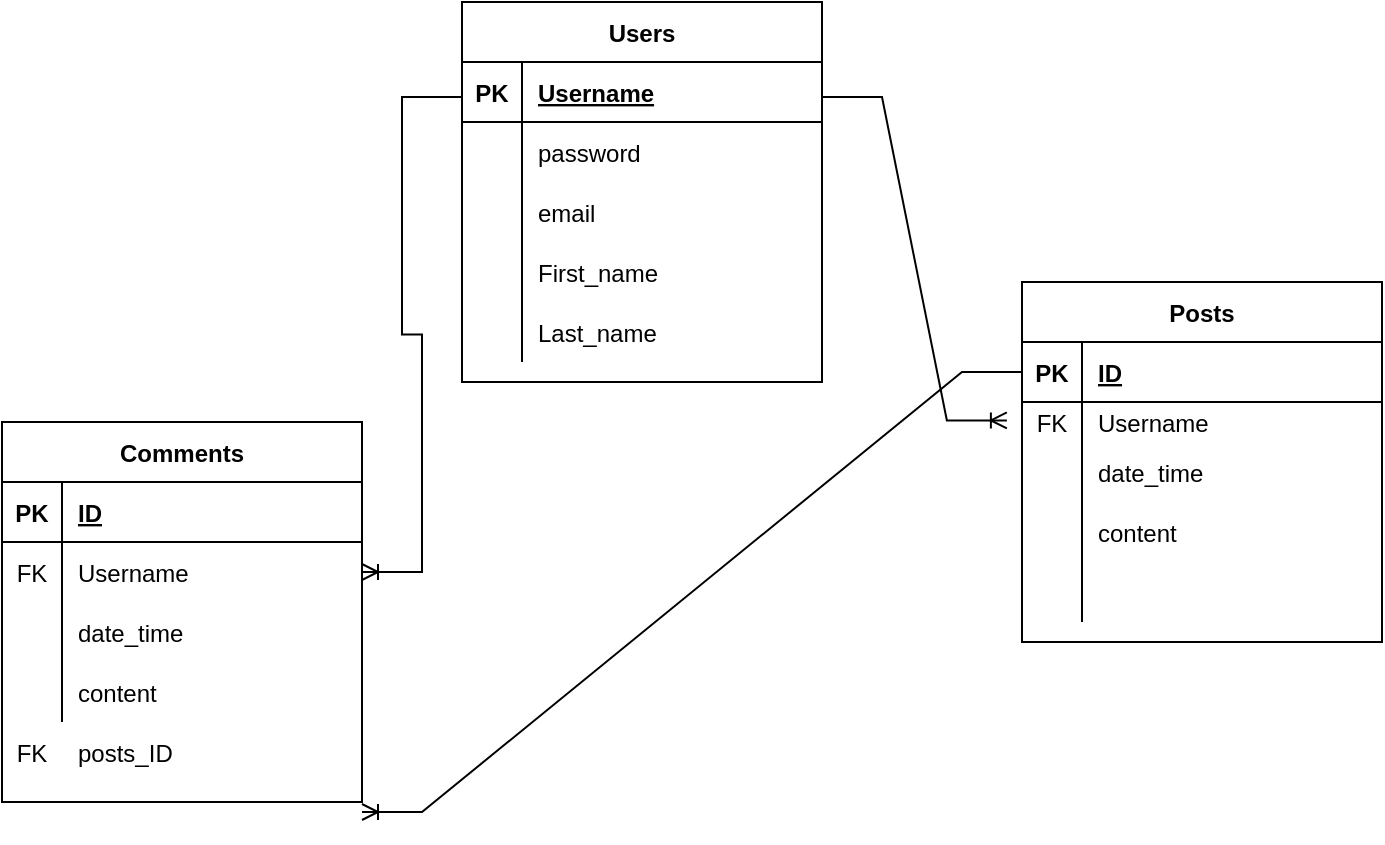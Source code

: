 <mxfile version="16.5.3" type="device"><diagram id="00EfmwWc_j7ZYxT2Zb5b" name="Page-1"><mxGraphModel dx="1038" dy="538" grid="1" gridSize="10" guides="1" tooltips="1" connect="1" arrows="1" fold="1" page="1" pageScale="1" pageWidth="827" pageHeight="1169" math="0" shadow="0"><root><mxCell id="0"/><mxCell id="1" parent="0"/><mxCell id="Qt8jHsY4K1_9zJ93gNZ9-1" value="Users" style="shape=table;startSize=30;container=1;collapsible=1;childLayout=tableLayout;fixedRows=1;rowLines=0;fontStyle=1;align=center;resizeLast=1;" vertex="1" parent="1"><mxGeometry x="280" y="40" width="180" height="190" as="geometry"/></mxCell><mxCell id="Qt8jHsY4K1_9zJ93gNZ9-2" value="" style="shape=tableRow;horizontal=0;startSize=0;swimlaneHead=0;swimlaneBody=0;fillColor=none;collapsible=0;dropTarget=0;points=[[0,0.5],[1,0.5]];portConstraint=eastwest;top=0;left=0;right=0;bottom=1;" vertex="1" parent="Qt8jHsY4K1_9zJ93gNZ9-1"><mxGeometry y="30" width="180" height="30" as="geometry"/></mxCell><mxCell id="Qt8jHsY4K1_9zJ93gNZ9-3" value="PK" style="shape=partialRectangle;connectable=0;fillColor=none;top=0;left=0;bottom=0;right=0;fontStyle=1;overflow=hidden;" vertex="1" parent="Qt8jHsY4K1_9zJ93gNZ9-2"><mxGeometry width="30" height="30" as="geometry"><mxRectangle width="30" height="30" as="alternateBounds"/></mxGeometry></mxCell><mxCell id="Qt8jHsY4K1_9zJ93gNZ9-4" value="Username" style="shape=partialRectangle;connectable=0;fillColor=none;top=0;left=0;bottom=0;right=0;align=left;spacingLeft=6;fontStyle=5;overflow=hidden;" vertex="1" parent="Qt8jHsY4K1_9zJ93gNZ9-2"><mxGeometry x="30" width="150" height="30" as="geometry"><mxRectangle width="150" height="30" as="alternateBounds"/></mxGeometry></mxCell><mxCell id="Qt8jHsY4K1_9zJ93gNZ9-5" value="" style="shape=tableRow;horizontal=0;startSize=0;swimlaneHead=0;swimlaneBody=0;fillColor=none;collapsible=0;dropTarget=0;points=[[0,0.5],[1,0.5]];portConstraint=eastwest;top=0;left=0;right=0;bottom=0;" vertex="1" parent="Qt8jHsY4K1_9zJ93gNZ9-1"><mxGeometry y="60" width="180" height="30" as="geometry"/></mxCell><mxCell id="Qt8jHsY4K1_9zJ93gNZ9-6" value="" style="shape=partialRectangle;connectable=0;fillColor=none;top=0;left=0;bottom=0;right=0;editable=1;overflow=hidden;" vertex="1" parent="Qt8jHsY4K1_9zJ93gNZ9-5"><mxGeometry width="30" height="30" as="geometry"><mxRectangle width="30" height="30" as="alternateBounds"/></mxGeometry></mxCell><mxCell id="Qt8jHsY4K1_9zJ93gNZ9-7" value="password" style="shape=partialRectangle;connectable=0;fillColor=none;top=0;left=0;bottom=0;right=0;align=left;spacingLeft=6;overflow=hidden;" vertex="1" parent="Qt8jHsY4K1_9zJ93gNZ9-5"><mxGeometry x="30" width="150" height="30" as="geometry"><mxRectangle width="150" height="30" as="alternateBounds"/></mxGeometry></mxCell><mxCell id="Qt8jHsY4K1_9zJ93gNZ9-8" value="" style="shape=tableRow;horizontal=0;startSize=0;swimlaneHead=0;swimlaneBody=0;fillColor=none;collapsible=0;dropTarget=0;points=[[0,0.5],[1,0.5]];portConstraint=eastwest;top=0;left=0;right=0;bottom=0;" vertex="1" parent="Qt8jHsY4K1_9zJ93gNZ9-1"><mxGeometry y="90" width="180" height="30" as="geometry"/></mxCell><mxCell id="Qt8jHsY4K1_9zJ93gNZ9-9" value="" style="shape=partialRectangle;connectable=0;fillColor=none;top=0;left=0;bottom=0;right=0;editable=1;overflow=hidden;" vertex="1" parent="Qt8jHsY4K1_9zJ93gNZ9-8"><mxGeometry width="30" height="30" as="geometry"><mxRectangle width="30" height="30" as="alternateBounds"/></mxGeometry></mxCell><mxCell id="Qt8jHsY4K1_9zJ93gNZ9-10" value="email" style="shape=partialRectangle;connectable=0;fillColor=none;top=0;left=0;bottom=0;right=0;align=left;spacingLeft=6;overflow=hidden;" vertex="1" parent="Qt8jHsY4K1_9zJ93gNZ9-8"><mxGeometry x="30" width="150" height="30" as="geometry"><mxRectangle width="150" height="30" as="alternateBounds"/></mxGeometry></mxCell><mxCell id="Qt8jHsY4K1_9zJ93gNZ9-11" value="" style="shape=tableRow;horizontal=0;startSize=0;swimlaneHead=0;swimlaneBody=0;fillColor=none;collapsible=0;dropTarget=0;points=[[0,0.5],[1,0.5]];portConstraint=eastwest;top=0;left=0;right=0;bottom=0;" vertex="1" parent="Qt8jHsY4K1_9zJ93gNZ9-1"><mxGeometry y="120" width="180" height="30" as="geometry"/></mxCell><mxCell id="Qt8jHsY4K1_9zJ93gNZ9-12" value="" style="shape=partialRectangle;connectable=0;fillColor=none;top=0;left=0;bottom=0;right=0;editable=1;overflow=hidden;" vertex="1" parent="Qt8jHsY4K1_9zJ93gNZ9-11"><mxGeometry width="30" height="30" as="geometry"><mxRectangle width="30" height="30" as="alternateBounds"/></mxGeometry></mxCell><mxCell id="Qt8jHsY4K1_9zJ93gNZ9-13" value="First_name" style="shape=partialRectangle;connectable=0;fillColor=none;top=0;left=0;bottom=0;right=0;align=left;spacingLeft=6;overflow=hidden;" vertex="1" parent="Qt8jHsY4K1_9zJ93gNZ9-11"><mxGeometry x="30" width="150" height="30" as="geometry"><mxRectangle width="150" height="30" as="alternateBounds"/></mxGeometry></mxCell><mxCell id="Qt8jHsY4K1_9zJ93gNZ9-44" value="" style="shape=tableRow;horizontal=0;startSize=0;swimlaneHead=0;swimlaneBody=0;fillColor=none;collapsible=0;dropTarget=0;points=[[0,0.5],[1,0.5]];portConstraint=eastwest;top=0;left=0;right=0;bottom=0;" vertex="1" parent="Qt8jHsY4K1_9zJ93gNZ9-1"><mxGeometry y="150" width="180" height="30" as="geometry"/></mxCell><mxCell id="Qt8jHsY4K1_9zJ93gNZ9-45" value="" style="shape=partialRectangle;connectable=0;fillColor=none;top=0;left=0;bottom=0;right=0;editable=1;overflow=hidden;" vertex="1" parent="Qt8jHsY4K1_9zJ93gNZ9-44"><mxGeometry width="30" height="30" as="geometry"><mxRectangle width="30" height="30" as="alternateBounds"/></mxGeometry></mxCell><mxCell id="Qt8jHsY4K1_9zJ93gNZ9-46" value="Last_name" style="shape=partialRectangle;connectable=0;fillColor=none;top=0;left=0;bottom=0;right=0;align=left;spacingLeft=6;overflow=hidden;" vertex="1" parent="Qt8jHsY4K1_9zJ93gNZ9-44"><mxGeometry x="30" width="150" height="30" as="geometry"><mxRectangle width="150" height="30" as="alternateBounds"/></mxGeometry></mxCell><mxCell id="Qt8jHsY4K1_9zJ93gNZ9-14" value="Posts" style="shape=table;startSize=30;container=1;collapsible=1;childLayout=tableLayout;fixedRows=1;rowLines=0;fontStyle=1;align=center;resizeLast=1;" vertex="1" parent="1"><mxGeometry x="560" y="180" width="180" height="180" as="geometry"/></mxCell><mxCell id="Qt8jHsY4K1_9zJ93gNZ9-15" value="" style="shape=tableRow;horizontal=0;startSize=0;swimlaneHead=0;swimlaneBody=0;fillColor=none;collapsible=0;dropTarget=0;points=[[0,0.5],[1,0.5]];portConstraint=eastwest;top=0;left=0;right=0;bottom=1;" vertex="1" parent="Qt8jHsY4K1_9zJ93gNZ9-14"><mxGeometry y="30" width="180" height="30" as="geometry"/></mxCell><mxCell id="Qt8jHsY4K1_9zJ93gNZ9-16" value="PK" style="shape=partialRectangle;connectable=0;fillColor=none;top=0;left=0;bottom=0;right=0;fontStyle=1;overflow=hidden;" vertex="1" parent="Qt8jHsY4K1_9zJ93gNZ9-15"><mxGeometry width="30" height="30" as="geometry"><mxRectangle width="30" height="30" as="alternateBounds"/></mxGeometry></mxCell><mxCell id="Qt8jHsY4K1_9zJ93gNZ9-17" value="ID" style="shape=partialRectangle;connectable=0;fillColor=none;top=0;left=0;bottom=0;right=0;align=left;spacingLeft=6;fontStyle=5;overflow=hidden;" vertex="1" parent="Qt8jHsY4K1_9zJ93gNZ9-15"><mxGeometry x="30" width="150" height="30" as="geometry"><mxRectangle width="150" height="30" as="alternateBounds"/></mxGeometry></mxCell><mxCell id="Qt8jHsY4K1_9zJ93gNZ9-63" value="" style="shape=tableRow;horizontal=0;startSize=0;swimlaneHead=0;swimlaneBody=0;fillColor=none;collapsible=0;dropTarget=0;points=[[0,0.5],[1,0.5]];portConstraint=eastwest;top=0;left=0;right=0;bottom=0;" vertex="1" parent="Qt8jHsY4K1_9zJ93gNZ9-14"><mxGeometry y="60" width="180" height="20" as="geometry"/></mxCell><mxCell id="Qt8jHsY4K1_9zJ93gNZ9-64" value="FK" style="shape=partialRectangle;connectable=0;fillColor=none;top=0;left=0;bottom=0;right=0;fontStyle=0;overflow=hidden;" vertex="1" parent="Qt8jHsY4K1_9zJ93gNZ9-63"><mxGeometry width="30" height="20" as="geometry"><mxRectangle width="30" height="20" as="alternateBounds"/></mxGeometry></mxCell><mxCell id="Qt8jHsY4K1_9zJ93gNZ9-65" value="Username" style="shape=partialRectangle;connectable=0;fillColor=none;top=0;left=0;bottom=0;right=0;align=left;spacingLeft=6;fontStyle=0;overflow=hidden;" vertex="1" parent="Qt8jHsY4K1_9zJ93gNZ9-63"><mxGeometry x="30" width="150" height="20" as="geometry"><mxRectangle width="150" height="20" as="alternateBounds"/></mxGeometry></mxCell><mxCell id="Qt8jHsY4K1_9zJ93gNZ9-66" value="" style="shape=tableRow;horizontal=0;startSize=0;swimlaneHead=0;swimlaneBody=0;fillColor=none;collapsible=0;dropTarget=0;points=[[0,0.5],[1,0.5]];portConstraint=eastwest;top=0;left=0;right=0;bottom=0;" vertex="1" parent="Qt8jHsY4K1_9zJ93gNZ9-14"><mxGeometry y="80" width="180" height="30" as="geometry"/></mxCell><mxCell id="Qt8jHsY4K1_9zJ93gNZ9-67" value="" style="shape=partialRectangle;connectable=0;fillColor=none;top=0;left=0;bottom=0;right=0;editable=1;overflow=hidden;" vertex="1" parent="Qt8jHsY4K1_9zJ93gNZ9-66"><mxGeometry width="30" height="30" as="geometry"><mxRectangle width="30" height="30" as="alternateBounds"/></mxGeometry></mxCell><mxCell id="Qt8jHsY4K1_9zJ93gNZ9-68" value="date_time" style="shape=partialRectangle;connectable=0;fillColor=none;top=0;left=0;bottom=0;right=0;align=left;spacingLeft=6;overflow=hidden;" vertex="1" parent="Qt8jHsY4K1_9zJ93gNZ9-66"><mxGeometry x="30" width="150" height="30" as="geometry"><mxRectangle width="150" height="30" as="alternateBounds"/></mxGeometry></mxCell><mxCell id="Qt8jHsY4K1_9zJ93gNZ9-21" value="" style="shape=tableRow;horizontal=0;startSize=0;swimlaneHead=0;swimlaneBody=0;fillColor=none;collapsible=0;dropTarget=0;points=[[0,0.5],[1,0.5]];portConstraint=eastwest;top=0;left=0;right=0;bottom=0;" vertex="1" parent="Qt8jHsY4K1_9zJ93gNZ9-14"><mxGeometry y="110" width="180" height="30" as="geometry"/></mxCell><mxCell id="Qt8jHsY4K1_9zJ93gNZ9-22" value="" style="shape=partialRectangle;connectable=0;fillColor=none;top=0;left=0;bottom=0;right=0;editable=1;overflow=hidden;" vertex="1" parent="Qt8jHsY4K1_9zJ93gNZ9-21"><mxGeometry width="30" height="30" as="geometry"><mxRectangle width="30" height="30" as="alternateBounds"/></mxGeometry></mxCell><mxCell id="Qt8jHsY4K1_9zJ93gNZ9-23" value="content" style="shape=partialRectangle;connectable=0;fillColor=none;top=0;left=0;bottom=0;right=0;align=left;spacingLeft=6;overflow=hidden;" vertex="1" parent="Qt8jHsY4K1_9zJ93gNZ9-21"><mxGeometry x="30" width="150" height="30" as="geometry"><mxRectangle width="150" height="30" as="alternateBounds"/></mxGeometry></mxCell><mxCell id="Qt8jHsY4K1_9zJ93gNZ9-24" value="" style="shape=tableRow;horizontal=0;startSize=0;swimlaneHead=0;swimlaneBody=0;fillColor=none;collapsible=0;dropTarget=0;points=[[0,0.5],[1,0.5]];portConstraint=eastwest;top=0;left=0;right=0;bottom=0;" vertex="1" parent="Qt8jHsY4K1_9zJ93gNZ9-14"><mxGeometry y="140" width="180" height="30" as="geometry"/></mxCell><mxCell id="Qt8jHsY4K1_9zJ93gNZ9-25" value="" style="shape=partialRectangle;connectable=0;fillColor=none;top=0;left=0;bottom=0;right=0;editable=1;overflow=hidden;" vertex="1" parent="Qt8jHsY4K1_9zJ93gNZ9-24"><mxGeometry width="30" height="30" as="geometry"><mxRectangle width="30" height="30" as="alternateBounds"/></mxGeometry></mxCell><mxCell id="Qt8jHsY4K1_9zJ93gNZ9-26" value="" style="shape=partialRectangle;connectable=0;fillColor=none;top=0;left=0;bottom=0;right=0;align=left;spacingLeft=6;overflow=hidden;" vertex="1" parent="Qt8jHsY4K1_9zJ93gNZ9-24"><mxGeometry x="30" width="150" height="30" as="geometry"><mxRectangle width="150" height="30" as="alternateBounds"/></mxGeometry></mxCell><mxCell id="Qt8jHsY4K1_9zJ93gNZ9-27" value="Comments" style="shape=table;startSize=30;container=1;collapsible=1;childLayout=tableLayout;fixedRows=1;rowLines=0;fontStyle=1;align=center;resizeLast=1;" vertex="1" parent="1"><mxGeometry x="50" y="250" width="180" height="190" as="geometry"/></mxCell><mxCell id="Qt8jHsY4K1_9zJ93gNZ9-28" value="" style="shape=tableRow;horizontal=0;startSize=0;swimlaneHead=0;swimlaneBody=0;fillColor=none;collapsible=0;dropTarget=0;points=[[0,0.5],[1,0.5]];portConstraint=eastwest;top=0;left=0;right=0;bottom=1;" vertex="1" parent="Qt8jHsY4K1_9zJ93gNZ9-27"><mxGeometry y="30" width="180" height="30" as="geometry"/></mxCell><mxCell id="Qt8jHsY4K1_9zJ93gNZ9-29" value="PK" style="shape=partialRectangle;connectable=0;fillColor=none;top=0;left=0;bottom=0;right=0;fontStyle=1;overflow=hidden;" vertex="1" parent="Qt8jHsY4K1_9zJ93gNZ9-28"><mxGeometry width="30" height="30" as="geometry"><mxRectangle width="30" height="30" as="alternateBounds"/></mxGeometry></mxCell><mxCell id="Qt8jHsY4K1_9zJ93gNZ9-30" value="ID" style="shape=partialRectangle;connectable=0;fillColor=none;top=0;left=0;bottom=0;right=0;align=left;spacingLeft=6;fontStyle=5;overflow=hidden;" vertex="1" parent="Qt8jHsY4K1_9zJ93gNZ9-28"><mxGeometry x="30" width="150" height="30" as="geometry"><mxRectangle width="150" height="30" as="alternateBounds"/></mxGeometry></mxCell><mxCell id="Qt8jHsY4K1_9zJ93gNZ9-50" value="" style="shape=tableRow;horizontal=0;startSize=0;swimlaneHead=0;swimlaneBody=0;fillColor=none;collapsible=0;dropTarget=0;points=[[0,0.5],[1,0.5]];portConstraint=eastwest;top=0;left=0;right=0;bottom=0;" vertex="1" parent="Qt8jHsY4K1_9zJ93gNZ9-27"><mxGeometry y="60" width="180" height="30" as="geometry"/></mxCell><mxCell id="Qt8jHsY4K1_9zJ93gNZ9-51" value="FK" style="shape=partialRectangle;connectable=0;fillColor=none;top=0;left=0;bottom=0;right=0;fontStyle=0;overflow=hidden;" vertex="1" parent="Qt8jHsY4K1_9zJ93gNZ9-50"><mxGeometry width="30" height="30" as="geometry"><mxRectangle width="30" height="30" as="alternateBounds"/></mxGeometry></mxCell><mxCell id="Qt8jHsY4K1_9zJ93gNZ9-52" value="Username" style="shape=partialRectangle;connectable=0;fillColor=none;top=0;left=0;bottom=0;right=0;align=left;spacingLeft=6;fontStyle=0;overflow=hidden;" vertex="1" parent="Qt8jHsY4K1_9zJ93gNZ9-50"><mxGeometry x="30" width="150" height="30" as="geometry"><mxRectangle width="150" height="30" as="alternateBounds"/></mxGeometry></mxCell><mxCell id="Qt8jHsY4K1_9zJ93gNZ9-69" value="" style="shape=tableRow;horizontal=0;startSize=0;swimlaneHead=0;swimlaneBody=0;fillColor=none;collapsible=0;dropTarget=0;points=[[0,0.5],[1,0.5]];portConstraint=eastwest;top=0;left=0;right=0;bottom=0;" vertex="1" parent="Qt8jHsY4K1_9zJ93gNZ9-27"><mxGeometry y="90" width="180" height="30" as="geometry"/></mxCell><mxCell id="Qt8jHsY4K1_9zJ93gNZ9-70" value="" style="shape=partialRectangle;connectable=0;fillColor=none;top=0;left=0;bottom=0;right=0;editable=1;overflow=hidden;" vertex="1" parent="Qt8jHsY4K1_9zJ93gNZ9-69"><mxGeometry width="30" height="30" as="geometry"><mxRectangle width="30" height="30" as="alternateBounds"/></mxGeometry></mxCell><mxCell id="Qt8jHsY4K1_9zJ93gNZ9-71" value="date_time" style="shape=partialRectangle;connectable=0;fillColor=none;top=0;left=0;bottom=0;right=0;align=left;spacingLeft=6;overflow=hidden;" vertex="1" parent="Qt8jHsY4K1_9zJ93gNZ9-69"><mxGeometry x="30" width="150" height="30" as="geometry"><mxRectangle width="150" height="30" as="alternateBounds"/></mxGeometry></mxCell><mxCell id="Qt8jHsY4K1_9zJ93gNZ9-34" value="" style="shape=tableRow;horizontal=0;startSize=0;swimlaneHead=0;swimlaneBody=0;fillColor=none;collapsible=0;dropTarget=0;points=[[0,0.5],[1,0.5]];portConstraint=eastwest;top=0;left=0;right=0;bottom=0;" vertex="1" parent="Qt8jHsY4K1_9zJ93gNZ9-27"><mxGeometry y="120" width="180" height="30" as="geometry"/></mxCell><mxCell id="Qt8jHsY4K1_9zJ93gNZ9-35" value="" style="shape=partialRectangle;connectable=0;fillColor=none;top=0;left=0;bottom=0;right=0;editable=1;overflow=hidden;" vertex="1" parent="Qt8jHsY4K1_9zJ93gNZ9-34"><mxGeometry width="30" height="30" as="geometry"><mxRectangle width="30" height="30" as="alternateBounds"/></mxGeometry></mxCell><mxCell id="Qt8jHsY4K1_9zJ93gNZ9-36" value="content" style="shape=partialRectangle;connectable=0;fillColor=none;top=0;left=0;bottom=0;right=0;align=left;spacingLeft=6;overflow=hidden;" vertex="1" parent="Qt8jHsY4K1_9zJ93gNZ9-34"><mxGeometry x="30" width="150" height="30" as="geometry"><mxRectangle width="150" height="30" as="alternateBounds"/></mxGeometry></mxCell><mxCell id="Qt8jHsY4K1_9zJ93gNZ9-40" value="" style="edgeStyle=entityRelationEdgeStyle;fontSize=12;html=1;endArrow=ERoneToMany;rounded=0;entryX=-0.042;entryY=0.46;entryDx=0;entryDy=0;exitX=1;exitY=0.25;exitDx=0;exitDy=0;entryPerimeter=0;" edge="1" parent="1" source="Qt8jHsY4K1_9zJ93gNZ9-1" target="Qt8jHsY4K1_9zJ93gNZ9-63"><mxGeometry width="100" height="100" relative="1" as="geometry"><mxPoint x="460" y="160" as="sourcePoint"/><mxPoint x="560" y="60" as="targetPoint"/></mxGeometry></mxCell><mxCell id="Qt8jHsY4K1_9zJ93gNZ9-41" value="" style="edgeStyle=entityRelationEdgeStyle;fontSize=12;html=1;endArrow=ERoneToMany;rounded=0;exitX=0;exitY=0.25;exitDx=0;exitDy=0;" edge="1" parent="1" source="Qt8jHsY4K1_9zJ93gNZ9-1" target="Qt8jHsY4K1_9zJ93gNZ9-50"><mxGeometry width="100" height="100" relative="1" as="geometry"><mxPoint x="280" y="80" as="sourcePoint"/><mxPoint x="50" y="320" as="targetPoint"/></mxGeometry></mxCell><mxCell id="Qt8jHsY4K1_9zJ93gNZ9-75" value="" style="shape=tableRow;horizontal=0;startSize=0;swimlaneHead=0;swimlaneBody=0;fillColor=none;collapsible=0;dropTarget=0;points=[[0,0.5],[1,0.5]];portConstraint=eastwest;top=0;left=0;right=0;bottom=0;" vertex="1" parent="1"><mxGeometry x="50" y="430" width="180" height="30" as="geometry"/></mxCell><mxCell id="Qt8jHsY4K1_9zJ93gNZ9-78" value="" style="edgeStyle=entityRelationEdgeStyle;fontSize=12;html=1;endArrow=ERoneToMany;rounded=0;" edge="1" parent="1" source="Qt8jHsY4K1_9zJ93gNZ9-15" target="Qt8jHsY4K1_9zJ93gNZ9-75"><mxGeometry width="100" height="100" relative="1" as="geometry"><mxPoint x="350" y="440" as="sourcePoint"/><mxPoint x="450" y="340" as="targetPoint"/></mxGeometry></mxCell><mxCell id="Qt8jHsY4K1_9zJ93gNZ9-77" value="posts_ID" style="shape=partialRectangle;connectable=0;fillColor=none;top=0;left=0;bottom=0;right=0;align=left;spacingLeft=6;fontStyle=0;overflow=hidden;" vertex="1" parent="1"><mxGeometry x="80" y="400" width="150" height="30" as="geometry"><mxRectangle width="150" height="30" as="alternateBounds"/></mxGeometry></mxCell><mxCell id="Qt8jHsY4K1_9zJ93gNZ9-76" value="FK" style="shape=partialRectangle;connectable=0;fillColor=none;top=0;left=0;bottom=0;right=0;fontStyle=0;overflow=hidden;" vertex="1" parent="1"><mxGeometry x="50" y="400" width="30" height="30" as="geometry"><mxRectangle width="30" height="30" as="alternateBounds"/></mxGeometry></mxCell></root></mxGraphModel></diagram></mxfile>